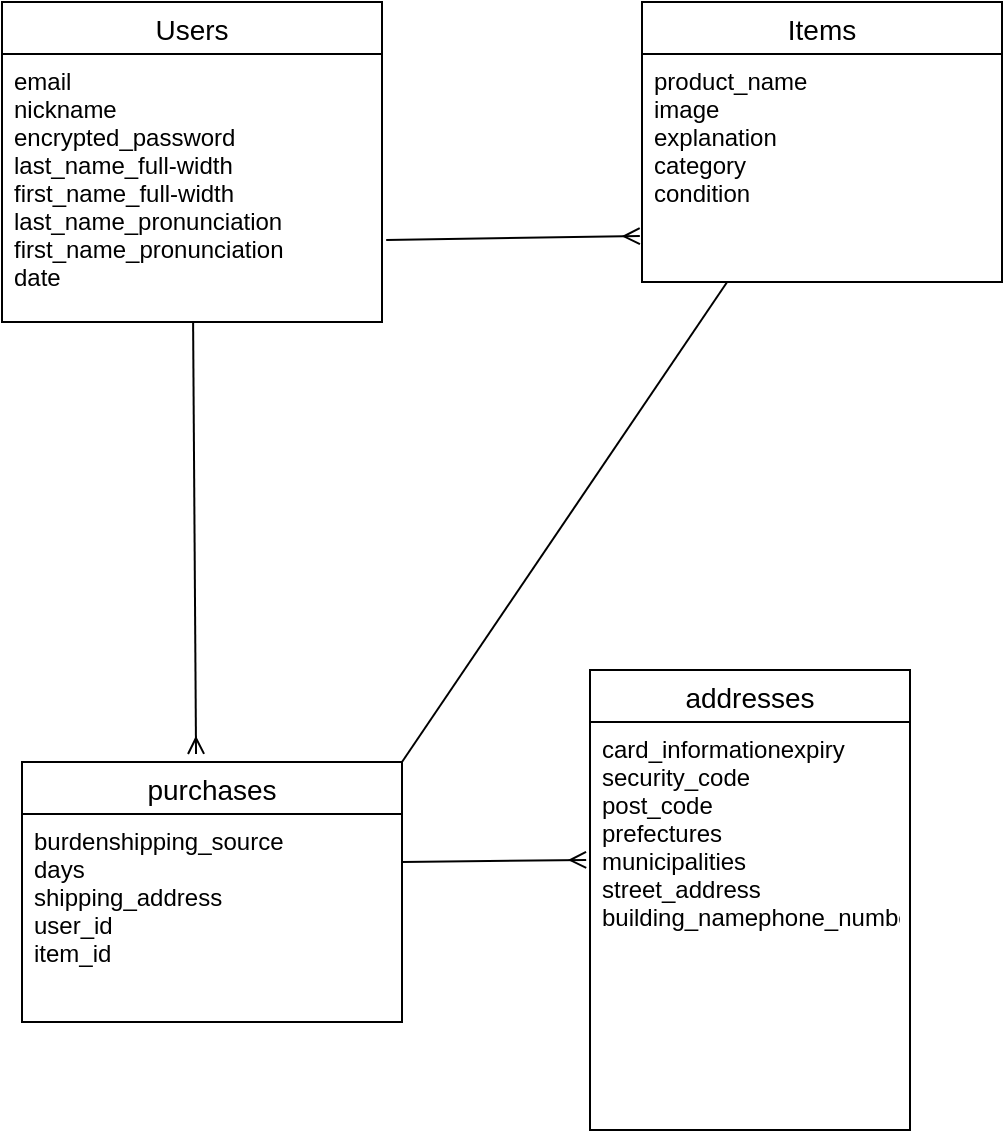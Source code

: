<mxfile>
    <diagram id="KfAh_hk7WF3Ay11qZYcE" name="ページ1">
        <mxGraphModel dx="749" dy="436" grid="1" gridSize="10" guides="1" tooltips="1" connect="1" arrows="1" fold="1" page="1" pageScale="1" pageWidth="827" pageHeight="1169" math="0" shadow="0">
            <root>
                <mxCell id="0"/>
                <mxCell id="1" parent="0"/>
                <mxCell id="29" style="edgeStyle=none;html=1;entryX=0.458;entryY=-0.031;entryDx=0;entryDy=0;entryPerimeter=0;endArrow=ERmany;endFill=0;" parent="1" source="2" target="17" edge="1">
                    <mxGeometry relative="1" as="geometry">
                        <mxPoint x="135" y="460" as="targetPoint"/>
                    </mxGeometry>
                </mxCell>
                <mxCell id="2" value="Users" style="swimlane;fontStyle=0;childLayout=stackLayout;horizontal=1;startSize=26;horizontalStack=0;resizeParent=1;resizeParentMax=0;resizeLast=0;collapsible=1;marginBottom=0;align=center;fontSize=14;" parent="1" vertex="1">
                    <mxGeometry x="40" y="160" width="190" height="160" as="geometry"/>
                </mxCell>
                <mxCell id="4" value="email&#10;nickname&#10;encrypted_password&#10;last_name_full-width&#10;first_name_full-width&#10;last_name_pronunciation&#10;first_name_pronunciation&#10;date" style="text;strokeColor=none;fillColor=none;spacingLeft=4;spacingRight=4;overflow=hidden;rotatable=0;points=[[0,0.5],[1,0.5]];portConstraint=eastwest;fontSize=12;" parent="2" vertex="1">
                    <mxGeometry y="26" width="190" height="134" as="geometry"/>
                </mxCell>
                <mxCell id="28" style="edgeStyle=none;html=1;entryX=1;entryY=0;entryDx=0;entryDy=0;startArrow=none;startFill=0;endArrow=none;endFill=0;" parent="1" source="6" target="17" edge="1">
                    <mxGeometry relative="1" as="geometry"/>
                </mxCell>
                <mxCell id="6" value="Items" style="swimlane;fontStyle=0;childLayout=stackLayout;horizontal=1;startSize=26;horizontalStack=0;resizeParent=1;resizeParentMax=0;resizeLast=0;collapsible=1;marginBottom=0;align=center;fontSize=14;" parent="1" vertex="1">
                    <mxGeometry x="360" y="160" width="180" height="140" as="geometry"/>
                </mxCell>
                <mxCell id="7" value="product_name&#10;image&#10;explanation&#10;category&#10;condition&#10;" style="text;strokeColor=none;fillColor=none;spacingLeft=4;spacingRight=4;overflow=hidden;rotatable=0;points=[[0,0.5],[1,0.5]];portConstraint=eastwest;fontSize=12;" parent="6" vertex="1">
                    <mxGeometry y="26" width="180" height="114" as="geometry"/>
                </mxCell>
                <mxCell id="17" value="purchases" style="swimlane;fontStyle=0;childLayout=stackLayout;horizontal=1;startSize=26;horizontalStack=0;resizeParent=1;resizeParentMax=0;resizeLast=0;collapsible=1;marginBottom=0;align=center;fontSize=14;" parent="1" vertex="1">
                    <mxGeometry x="50" y="540" width="190" height="130" as="geometry"/>
                </mxCell>
                <mxCell id="18" value="burdenshipping_source&#10;days&#10;shipping_address&#10;user_id&#10;item_id" style="text;strokeColor=none;fillColor=none;spacingLeft=4;spacingRight=4;overflow=hidden;rotatable=0;points=[[0,0.5],[1,0.5]];portConstraint=eastwest;fontSize=12;" parent="17" vertex="1">
                    <mxGeometry y="26" width="190" height="104" as="geometry"/>
                </mxCell>
                <mxCell id="22" value="addresses" style="swimlane;fontStyle=0;childLayout=stackLayout;horizontal=1;startSize=26;horizontalStack=0;resizeParent=1;resizeParentMax=0;resizeLast=0;collapsible=1;marginBottom=0;align=center;fontSize=14;" parent="1" vertex="1">
                    <mxGeometry x="334" y="494" width="160" height="230" as="geometry"/>
                </mxCell>
                <mxCell id="23" value="card_informationexpiry&#10;security_code&#10;post_code&#10;prefectures&#10;municipalities&#10;street_address&#10;building_namephone_number&#10;&#10;" style="text;strokeColor=none;fillColor=none;spacingLeft=4;spacingRight=4;overflow=hidden;rotatable=0;points=[[0,0.5],[1,0.5]];portConstraint=eastwest;fontSize=12;" parent="22" vertex="1">
                    <mxGeometry y="26" width="160" height="204" as="geometry"/>
                </mxCell>
                <mxCell id="27" style="edgeStyle=none;html=1;entryX=-0.006;entryY=0.33;entryDx=0;entryDy=0;entryPerimeter=0;endArrow=ERmany;endFill=0;exitX=1.011;exitY=0.694;exitDx=0;exitDy=0;exitPerimeter=0;" parent="1" source="4" edge="1">
                    <mxGeometry relative="1" as="geometry">
                        <mxPoint x="230" y="346.097" as="sourcePoint"/>
                        <mxPoint x="358.92" y="277.02" as="targetPoint"/>
                    </mxGeometry>
                </mxCell>
                <mxCell id="30" style="edgeStyle=none;html=1;entryX=-0.012;entryY=0.338;entryDx=0;entryDy=0;entryPerimeter=0;endArrow=ERmany;endFill=0;" parent="1" target="23" edge="1">
                    <mxGeometry relative="1" as="geometry">
                        <mxPoint x="240" y="590" as="sourcePoint"/>
                        <mxPoint x="332.08" y="559" as="targetPoint"/>
                    </mxGeometry>
                </mxCell>
            </root>
        </mxGraphModel>
    </diagram>
</mxfile>